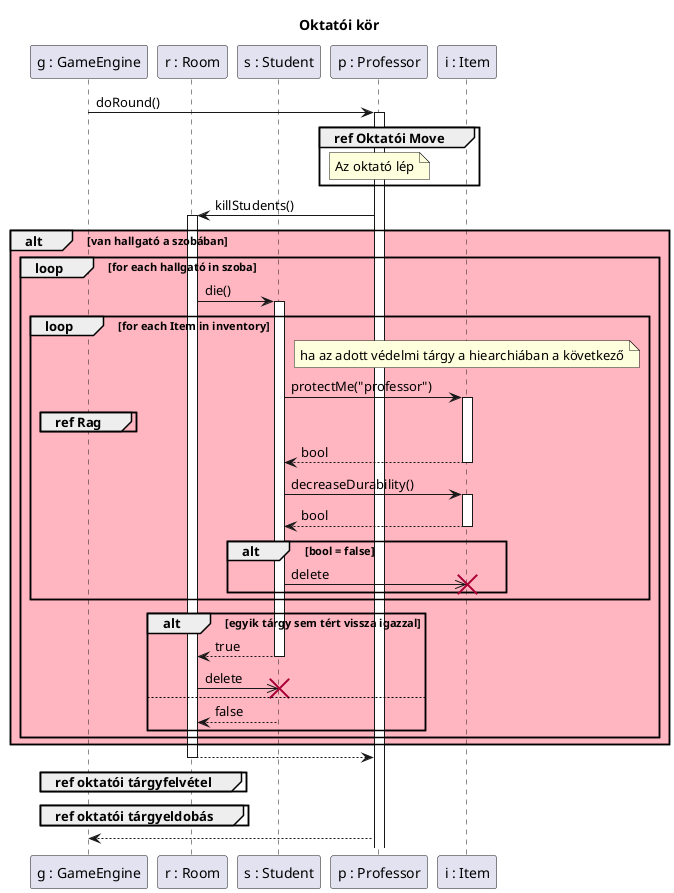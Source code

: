 @startuml Round_okt

title Oktatói kör

participant "g : GameEngine" as g

participant "r : Room" as sz

participant "s : Student" as h
participant "p : Professor" as okt
participant "i : Item" as t

g->okt ++: doRound()

group ref Oktatói Move
note over okt : Az oktató lép
end

okt->sz ++: killStudents()
alt #LightPink van hallgató a szobában
    loop for each hallgató in szoba

        sz -> h ++: die()

        loop for each Item in inventory
            note over t : ha az adott védelmi tárgy a hiearchiában a következő
            h->t ++: protectMe("professor")

            group ref Rag
            end

            t-->h --: bool

            h->t ++: decreaseDurability()
            return bool

            alt bool = false
                h->>t !!: delete
            end         
        end

        alt egyik tárgy sem tért vissza igazzal
            h-->sz --: true
            sz ->> h !!: delete 
        else
            h-->sz --: false
        end
    end
end

sz --> okt --:

group ref oktatói tárgyfelvétel
end

group ref oktatói tárgyeldobás
end

okt --> g
@enduml